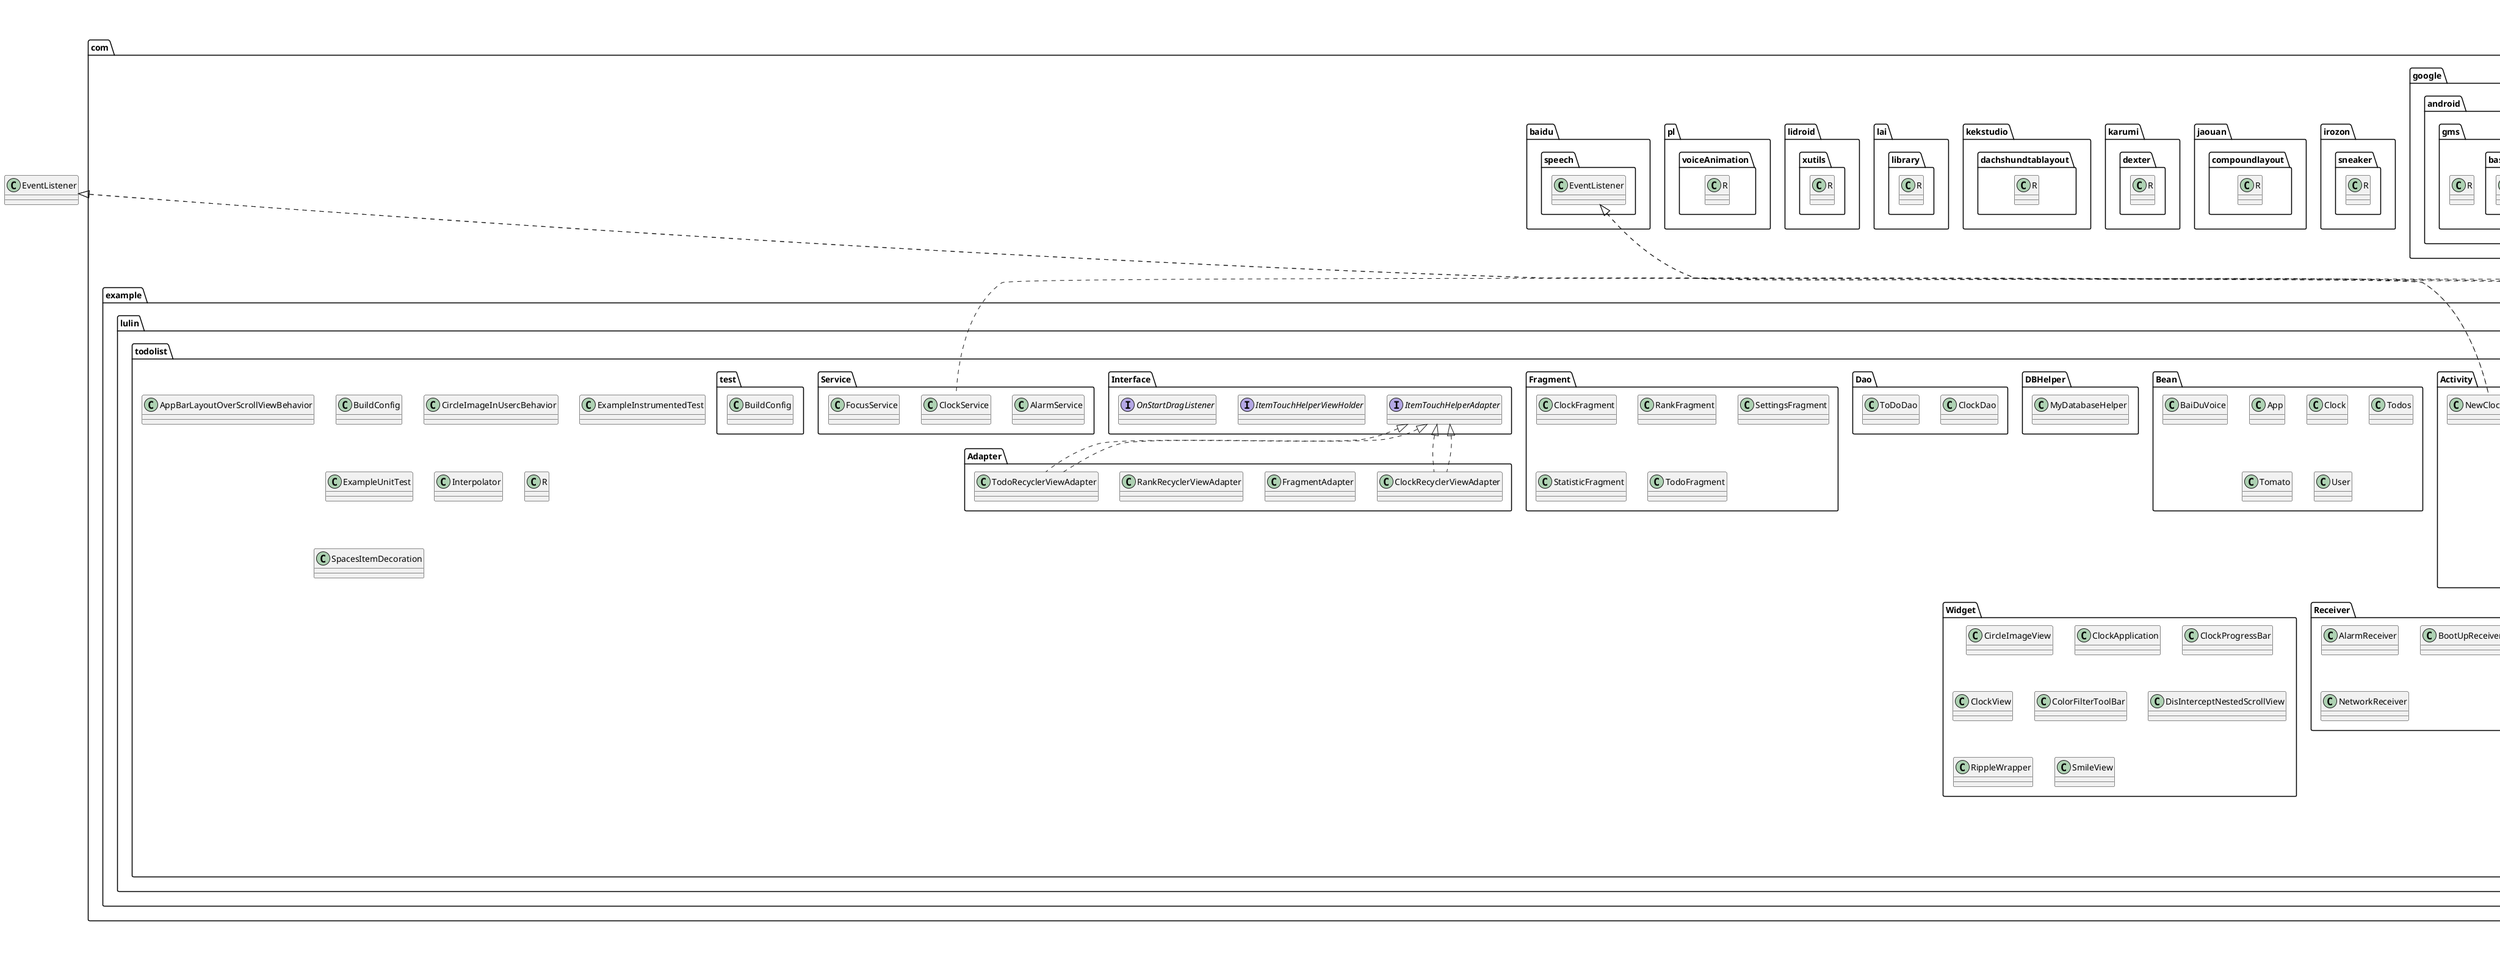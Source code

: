 @startuml

title __TOMOTODO's Class Diagram__\n

  namespace android.arch.core {
    class android.arch.core.R {
    }
  }
  

  namespace android.arch.core {
    class android.arch.core.R {
    }
  }
  

  namespace android.arch.lifecycle {
    class android.arch.lifecycle.R {
    }
  }
  

  namespace android.arch.lifecycle {
    class android.arch.lifecycle.R {
    }
  }
  

  namespace android.arch.lifecycle {
    namespace livedata.core {
      class android.arch.lifecycle.livedata.core.R {
      }
    }
  }
  

  namespace android.arch.lifecycle {
    namespace livedata.core {
      class android.arch.lifecycle.livedata.core.R {
      }
    }
  }
  

  namespace android.arch.lifecycle {
    namespace viewmodel {
      class android.arch.lifecycle.viewmodel.R {
      }
    }
  }
  

  namespace android.arch.lifecycle {
    namespace viewmodel {
      class android.arch.lifecycle.viewmodel.R {
      }
    }
  }
  

  namespace android.support.compat {
    class android.support.compat.R {
    }
  }
  

  namespace android.support.compat {
    class android.support.compat.R {
    }
  }
  

  namespace android.support.constraint {
    class android.support.constraint.R {
    }
  }
  

  namespace android.support.constraint {
    class android.support.constraint.R {
    }
  }
  

  namespace android.support.coreui {
    class android.support.coreui.R {
    }
  }
  

  namespace android.support.coreui {
    class android.support.coreui.R {
    }
  }
  

  namespace android.support.coreutils {
    class android.support.coreutils.R {
    }
  }
  

  namespace android.support.coreutils {
    class android.support.coreutils.R {
    }
  }
  

  namespace android.support.design {
    class android.support.design.R {
    }
  }
  

  namespace android.support.design {
    class android.support.design.R {
    }
  }
  

  namespace android.support.fragment {
    class android.support.fragment.R {
    }
  }
  

  namespace android.support.fragment {
    class android.support.fragment.R {
    }
  }
  

  namespace android.support.graphics.drawable {
    class android.support.graphics.drawable.R {
    }
  }
  

  namespace android.support.graphics.drawable {
    class android.support.graphics.drawable.R {
    }
  }
  

  namespace android.support.graphics.drawable {
    namespace animated {
      class android.support.graphics.drawable.animated.R {
      }
    }
  }
  

  namespace android.support.graphics.drawable {
    namespace animated {
      class android.support.graphics.drawable.animated.R {
      }
    }
  }
  

  namespace android.support.mediacompat {
    class android.support.mediacompat.R {
    }
  }
  

  namespace android.support.mediacompat {
    class android.support.mediacompat.R {
    }
  }
  

  namespace android.support.transition {
    class android.support.transition.R {
    }
  }
  

  namespace android.support.transition {
    class android.support.transition.R {
    }
  }
  

  namespace android.support.v4 {
    class android.support.v4.R {
    }
  }
  

  namespace android.support.v4 {
    class android.support.v4.R {
    }
  }
  

  namespace android.support.v7.appcompat {
    class android.support.v7.appcompat.R {
    }
  }
  

  namespace android.support.v7.appcompat {
    class android.support.v7.appcompat.R {
    }
  }
  

  namespace android.support.v7.cardview {
    class android.support.v7.cardview.R {
    }
  }
  

  namespace android.support.v7.cardview {
    class android.support.v7.cardview.R {
    }
  }
  

  namespace android.support.v7.preference {
    class android.support.v7.preference.R {
    }
  }
  

  namespace android.support.v7.preference {
    class android.support.v7.preference.R {
    }
  }
  

  namespace android.support.v7.recyclerview {
    class android.support.v7.recyclerview.R {
    }
  }
  

  namespace android.support.v7.recyclerview {
    class android.support.v7.recyclerview.R {
    }
  }
  

  namespace butterknife {
    class butterknife.R {
    }
  }
  

  namespace butterknife {
    class butterknife.R {
    }
  }
  

  namespace cn.bmob.aar {
    class cn.bmob.aar.R {
    }
  }
  

  namespace cn.bmob.aar {
    class cn.bmob.aar.R {
    }
  }
  

  namespace com.app.hubert.guide {
    class com.app.hubert.guide.R {
    }
  }
  

  namespace com.app.hubert.guide {
    class com.app.hubert.guide.R {
    }
  }
  

  namespace com.bumptech.glide {
    class com.bumptech.glide.R {
    }
  }
  

  namespace com.bumptech.glide {
    class com.bumptech.glide.R {
    }
  }
  

  namespace com.bumptech.glide {
    namespace gifdecoder {
      class com.bumptech.glide.gifdecoder.R {
      }
    }
  }
  

  namespace com.bumptech.glide {
    namespace gifdecoder {
      class com.bumptech.glide.gifdecoder.R {
      }
    }
  }
  

  namespace com.carmelo.library {
    class com.carmelo.library.R {
    }
  }
  

  namespace com.carmelo.library {
    class com.carmelo.library.R {
    }
  }
  

  namespace com.example.lulin.todolist {
    namespace Activity {
      class com.example.lulin.todolist.Activity.AboutActivity {
      }
    }
  }
  

  namespace com.example.lulin.todolist {
    namespace Activity {
      class com.example.lulin.todolist.Activity.AboutActivity {
      }
    }
  }
  

  namespace com.example.lulin.todolist {
    namespace Activity {
      class com.example.lulin.todolist.Activity.BasicActivity {
      }
    }
  }
  

  namespace com.example.lulin.todolist {
    namespace Activity {
      class com.example.lulin.todolist.Activity.BasicActivity {
      }
    }
  }
  

  namespace com.example.lulin.todolist {
    namespace Activity {
      class com.example.lulin.todolist.Activity.ClockActivity {
      }
    }
  }
  

  namespace com.example.lulin.todolist {
    namespace Activity {
      class com.example.lulin.todolist.Activity.ClockActivity {
      }
    }
  }
  

  namespace com.example.lulin.todolist {
    namespace Activity {
      class com.example.lulin.todolist.Activity.EditTodoActivity {
      }
    }
  }
  

  namespace com.example.lulin.todolist {
    namespace Activity {
      class com.example.lulin.todolist.Activity.EditTodoActivity {
      }
    }
  }
  

  namespace com.example.lulin.todolist {
    namespace Activity {
      class com.example.lulin.todolist.Activity.LoginActivity {
      }
    }
  }
  

  namespace com.example.lulin.todolist {
    namespace Activity {
      class com.example.lulin.todolist.Activity.LoginActivity {
      }
    }
  }
  

  namespace com.example.lulin.todolist {
    namespace Activity {
      class com.example.lulin.todolist.Activity.MainActivity {
      }
    }
  }
  

  namespace com.example.lulin.todolist {
    namespace Activity {
      class com.example.lulin.todolist.Activity.MainActivity {
      }
    }
  }
  

  namespace com.example.lulin.todolist {
    namespace Activity {
      class com.example.lulin.todolist.Activity.NewClockActivity {
      }
    }
  }
  

  namespace com.example.lulin.todolist {
    namespace Activity {
      class com.example.lulin.todolist.Activity.NewClockActivity {
      }
    }
  }
  

  namespace com.example.lulin.todolist {
    namespace Activity {
      class com.example.lulin.todolist.Activity.NewTodoActivity {
      }
    }
  }
  

  namespace com.example.lulin.todolist {
    namespace Activity {
      class com.example.lulin.todolist.Activity.NewTodoActivity {
      }
    }
  }
  

  namespace com.example.lulin.todolist {
    namespace Activity {
      class com.example.lulin.todolist.Activity.RegisterActivity {
      }
    }
  }
  

  namespace com.example.lulin.todolist {
    namespace Activity {
      class com.example.lulin.todolist.Activity.RegisterActivity {
      }
    }
  }
  

  namespace com.example.lulin.todolist {
    namespace Activity {
      class com.example.lulin.todolist.Activity.ScheduleActivity {
      }
    }
  }
  

  namespace com.example.lulin.todolist {
    namespace Activity {
      class com.example.lulin.todolist.Activity.ScheduleActivity {
      }
    }
  }
  

  namespace com.example.lulin.todolist {
    namespace Activity {
      class com.example.lulin.todolist.Activity.SettingsActivity {
      }
    }
  }
  

  namespace com.example.lulin.todolist {
    namespace Activity {
      class com.example.lulin.todolist.Activity.SettingsActivity {
      }
    }
  }
  

  namespace com.example.lulin.todolist {
    namespace Activity {
      class com.example.lulin.todolist.Activity.SplashActivity {
      }
    }
  }
  

  namespace com.example.lulin.todolist {
    namespace Activity {
      class com.example.lulin.todolist.Activity.SplashActivity {
      }
    }
  }
  

  namespace com.example.lulin.todolist {
    namespace Activity {
      class com.example.lulin.todolist.Activity.UserDataActivity {
      }
    }
  }
  

  namespace com.example.lulin.todolist {
    namespace Activity {
      class com.example.lulin.todolist.Activity.UserDataActivity {
      }
    }
  }
  

  namespace com.example.lulin.todolist {
    namespace Adapter {
      class com.example.lulin.todolist.Adapter.ClockRecyclerViewAdapter {
      }
    }
  }
  

  namespace com.example.lulin.todolist {
    namespace Adapter {
      class com.example.lulin.todolist.Adapter.ClockRecyclerViewAdapter {
      }
    }
  }
  

  namespace com.example.lulin.todolist {
    namespace Adapter {
      class com.example.lulin.todolist.Adapter.FragmentAdapter {
      }
    }
  }
  

  namespace com.example.lulin.todolist {
    namespace Adapter {
      class com.example.lulin.todolist.Adapter.FragmentAdapter {
      }
    }
  }
  

  namespace com.example.lulin.todolist {
    namespace Adapter {
      class com.example.lulin.todolist.Adapter.RankRecyclerViewAdapter {
      }
    }
  }
  

  namespace com.example.lulin.todolist {
    namespace Adapter {
      class com.example.lulin.todolist.Adapter.RankRecyclerViewAdapter {
      }
    }
  }
  

  namespace com.example.lulin.todolist {
    namespace Adapter {
      class com.example.lulin.todolist.Adapter.TodoRecyclerViewAdapter {
      }
    }
  }
  

  namespace com.example.lulin.todolist {
    namespace Adapter {
      class com.example.lulin.todolist.Adapter.TodoRecyclerViewAdapter {
      }
    }
  }
  

  namespace com.example.lulin.todolist {
    class com.example.lulin.todolist.AppBarLayoutOverScrollViewBehavior {
    }
  }
  

  namespace com.example.lulin.todolist {
    class com.example.lulin.todolist.AppBarLayoutOverScrollViewBehavior {
    }
  }
  

  namespace com.example.lulin.todolist {
    namespace Bean {
      class com.example.lulin.todolist.Bean.App {
      }
    }
  }
  

  namespace com.example.lulin.todolist {
    namespace Bean {
      class com.example.lulin.todolist.Bean.App {
      }
    }
  }
  

  namespace com.example.lulin.todolist {
    namespace Bean {
      class com.example.lulin.todolist.Bean.BaiDuVoice {
      }
    }
  }
  

  namespace com.example.lulin.todolist {
    namespace Bean {
      class com.example.lulin.todolist.Bean.BaiDuVoice {
      }
    }
  }
  

  namespace com.example.lulin.todolist {
    namespace Bean {
      class com.example.lulin.todolist.Bean.Clock {
      }
    }
  }
  

  namespace com.example.lulin.todolist {
    namespace Bean {
      class com.example.lulin.todolist.Bean.Clock {
      }
    }
  }
  

  namespace com.example.lulin.todolist {
    namespace Bean {
      class com.example.lulin.todolist.Bean.Todos {
      }
    }
  }
  

  namespace com.example.lulin.todolist {
    namespace Bean {
      class com.example.lulin.todolist.Bean.Todos {
      }
    }
  }
  

  namespace com.example.lulin.todolist {
    namespace Bean {
      class com.example.lulin.todolist.Bean.Tomato {
      }
    }
  }
  

  namespace com.example.lulin.todolist {
    namespace Bean {
      class com.example.lulin.todolist.Bean.Tomato {
      }
    }
  }
  

  namespace com.example.lulin.todolist {
    namespace Bean {
      class com.example.lulin.todolist.Bean.User {
      }
    }
  }
  

  namespace com.example.lulin.todolist {
    namespace Bean {
      class com.example.lulin.todolist.Bean.User {
      }
    }
  }
  

  namespace com.example.lulin.todolist {
    class com.example.lulin.todolist.BuildConfig {
    }
  }
  

  namespace com.example.lulin.todolist {
    class com.example.lulin.todolist.BuildConfig {
    }
  }
  

  namespace com.example.lulin.todolist {
    class com.example.lulin.todolist.CircleImageInUsercBehavior {
    }
  }
  

  namespace com.example.lulin.todolist {
    class com.example.lulin.todolist.CircleImageInUsercBehavior {
    }
  }
  

  namespace com.example.lulin.todolist {
    namespace DBHelper {
      class com.example.lulin.todolist.DBHelper.MyDatabaseHelper {
      }
    }
  }
  

  namespace com.example.lulin.todolist {
    namespace DBHelper {
      class com.example.lulin.todolist.DBHelper.MyDatabaseHelper {
      }
    }
  }
  

  namespace com.example.lulin.todolist {
    namespace Dao {
      class com.example.lulin.todolist.Dao.ClockDao {
      }
    }
  }
  

  namespace com.example.lulin.todolist {
    namespace Dao {
      class com.example.lulin.todolist.Dao.ClockDao {
      }
    }
  }
  

  namespace com.example.lulin.todolist {
    namespace Dao {
      class com.example.lulin.todolist.Dao.ToDoDao {
      }
    }
  }
  

  namespace com.example.lulin.todolist {
    namespace Dao {
      class com.example.lulin.todolist.Dao.ToDoDao {
      }
    }
  }
  

  namespace com.example.lulin.todolist {
    class com.example.lulin.todolist.ExampleInstrumentedTest {
    }
  }
  

  namespace com.example.lulin.todolist {
    class com.example.lulin.todolist.ExampleUnitTest {
    }
  }
  

  namespace com.example.lulin.todolist {
    namespace Fragment {
      class com.example.lulin.todolist.Fragment.ClockFragment {
      }
    }
  }
  

  namespace com.example.lulin.todolist {
    namespace Fragment {
      class com.example.lulin.todolist.Fragment.ClockFragment {
      }
    }
  }
  

  namespace com.example.lulin.todolist {
    namespace Fragment {
      class com.example.lulin.todolist.Fragment.RankFragment {
      }
    }
  }
  

  namespace com.example.lulin.todolist {
    namespace Fragment {
      class com.example.lulin.todolist.Fragment.RankFragment {
      }
    }
  }
  

  namespace com.example.lulin.todolist {
    namespace Fragment {
      class com.example.lulin.todolist.Fragment.SettingsFragment {
      }
    }
  }
  

  namespace com.example.lulin.todolist {
    namespace Fragment {
      class com.example.lulin.todolist.Fragment.SettingsFragment {
      }
    }
  }
  

  namespace com.example.lulin.todolist {
    namespace Fragment {
      class com.example.lulin.todolist.Fragment.StatisticFragment {
      }
    }
  }
  

  namespace com.example.lulin.todolist {
    namespace Fragment {
      class com.example.lulin.todolist.Fragment.StatisticFragment {
      }
    }
  }
  

  namespace com.example.lulin.todolist {
    namespace Fragment {
      class com.example.lulin.todolist.Fragment.TodoFragment {
      }
    }
  }
  

  namespace com.example.lulin.todolist {
    namespace Fragment {
      class com.example.lulin.todolist.Fragment.TodoFragment {
      }
    }
  }
  

  namespace com.example.lulin.todolist {
    namespace Interface {
      interface com.example.lulin.todolist.Interface.ItemTouchHelperAdapter {
      }
    }
  }
  

  namespace com.example.lulin.todolist {
    namespace Interface {
      interface com.example.lulin.todolist.Interface.ItemTouchHelperAdapter {
      }
    }
  }
  

  namespace com.example.lulin.todolist {
    namespace Interface {
      interface com.example.lulin.todolist.Interface.ItemTouchHelperViewHolder {
      }
    }
  }
  

  namespace com.example.lulin.todolist {
    namespace Interface {
      interface com.example.lulin.todolist.Interface.ItemTouchHelperViewHolder {
      }
    }
  }
  

  namespace com.example.lulin.todolist {
    namespace Interface {
      interface com.example.lulin.todolist.Interface.OnStartDragListener {
      }
    }
  }
  

  namespace com.example.lulin.todolist {
    namespace Interface {
      interface com.example.lulin.todolist.Interface.OnStartDragListener {
      }
    }
  }
  

  namespace com.example.lulin.todolist {
    class com.example.lulin.todolist.Interpolator {
    }
  }
  

  namespace com.example.lulin.todolist {
    class com.example.lulin.todolist.Interpolator {
    }
  }
  

  namespace com.example.lulin.todolist {
    class com.example.lulin.todolist.R {
    }
  }
  

  namespace com.example.lulin.todolist {
    class com.example.lulin.todolist.R {
    }
  }
  

  namespace com.example.lulin.todolist {
    namespace Receiver {
      class com.example.lulin.todolist.Receiver.AlarmReceiver {
      }
    }
  }
  

  namespace com.example.lulin.todolist {
    namespace Receiver {
      class com.example.lulin.todolist.Receiver.AlarmReceiver {
      }
    }
  }
  

  namespace com.example.lulin.todolist {
    namespace Receiver {
      class com.example.lulin.todolist.Receiver.BootUpReceiver {
      }
    }
  }
  

  namespace com.example.lulin.todolist {
    namespace Receiver {
      class com.example.lulin.todolist.Receiver.BootUpReceiver {
      }
    }
  }
  

  namespace com.example.lulin.todolist {
    namespace Receiver {
      class com.example.lulin.todolist.Receiver.NetworkReceiver {
      }
    }
  }
  

  namespace com.example.lulin.todolist {
    namespace Receiver {
      class com.example.lulin.todolist.Receiver.NetworkReceiver {
      }
    }
  }
  

  namespace com.example.lulin.todolist {
    namespace Service {
      class com.example.lulin.todolist.Service.AlarmService {
      }
    }
  }
  

  namespace com.example.lulin.todolist {
    namespace Service {
      class com.example.lulin.todolist.Service.AlarmService {
      }
    }
  }
  

  namespace com.example.lulin.todolist {
    namespace Service {
      class com.example.lulin.todolist.Service.ClockService {
      }
    }
  }
  

  namespace com.example.lulin.todolist {
    namespace Service {
      class com.example.lulin.todolist.Service.ClockService {
      }
    }
  }
  

  namespace com.example.lulin.todolist {
    namespace Service {
      class com.example.lulin.todolist.Service.FocusService {
      }
    }
  }
  

  namespace com.example.lulin.todolist {
    namespace Service {
      class com.example.lulin.todolist.Service.FocusService {
      }
    }
  }
  

  namespace com.example.lulin.todolist {
    class com.example.lulin.todolist.SpacesItemDecoration {
    }
  }
  

  namespace com.example.lulin.todolist {
    class com.example.lulin.todolist.SpacesItemDecoration {
    }
  }
  

  namespace com.example.lulin.todolist {
    namespace Utils {
      class com.example.lulin.todolist.Utils.BitmapUtils {
      }
    }
  }
  

  namespace com.example.lulin.todolist {
    namespace Utils {
      class com.example.lulin.todolist.Utils.BitmapUtils {
      }
    }
  }
  

  namespace com.example.lulin.todolist {
    namespace Utils {
      class com.example.lulin.todolist.Utils.ClockItemTouchHelperCallback {
      }
    }
  }
  

  namespace com.example.lulin.todolist {
    namespace Utils {
      class com.example.lulin.todolist.Utils.ClockItemTouchHelperCallback {
      }
    }
  }
  

  namespace com.example.lulin.todolist {
    namespace Utils {
      class com.example.lulin.todolist.Utils.CountDownTimer {
      }
    }
  }
  

  namespace com.example.lulin.todolist {
    namespace Utils {
      class com.example.lulin.todolist.Utils.CountDownTimer {
      }
    }
  }
  

  namespace com.example.lulin.todolist {
    namespace Utils {
      class com.example.lulin.todolist.Utils.FileUtils {
      }
    }
  }
  

  namespace com.example.lulin.todolist {
    namespace Utils {
      class com.example.lulin.todolist.Utils.FileUtils {
      }
    }
  }
  

  namespace com.example.lulin.todolist {
    namespace Utils {
      class com.example.lulin.todolist.Utils.NetWorkUtils {
      }
    }
  }
  

  namespace com.example.lulin.todolist {
    namespace Utils {
      class com.example.lulin.todolist.Utils.NetWorkUtils {
      }
    }
  }
  

  namespace com.example.lulin.todolist {
    namespace Utils {
      class com.example.lulin.todolist.Utils.PermissionPageUtils {
      }
    }
  }
  

  namespace com.example.lulin.todolist {
    namespace Utils {
      class com.example.lulin.todolist.Utils.PermissionPageUtils {
      }
    }
  }
  

  namespace com.example.lulin.todolist {
    namespace Utils {
      class com.example.lulin.todolist.Utils.PhotoUtils {
      }
    }
  }
  

  namespace com.example.lulin.todolist {
    namespace Utils {
      class com.example.lulin.todolist.Utils.PhotoUtils {
      }
    }
  }
  

  namespace com.example.lulin.todolist {
    namespace Utils {
      class com.example.lulin.todolist.Utils.RecyclerItemClickListener {
      }
    }
  }
  

  namespace com.example.lulin.todolist {
    namespace Utils {
      class com.example.lulin.todolist.Utils.RecyclerItemClickListener {
      }
    }
  }
  

  namespace com.example.lulin.todolist {
    namespace Utils {
      class com.example.lulin.todolist.Utils.SPUtils {
      }
    }
  }
  

  namespace com.example.lulin.todolist {
    namespace Utils {
      class com.example.lulin.todolist.Utils.SPUtils {
      }
    }
  }
  

  namespace com.example.lulin.todolist {
    namespace Utils {
      class com.example.lulin.todolist.Utils.SeekBarPreference {
      }
    }
  }
  

  namespace com.example.lulin.todolist {
    namespace Utils {
      class com.example.lulin.todolist.Utils.SeekBarPreference {
      }
    }
  }
  

  namespace com.example.lulin.todolist {
    namespace Utils {
      class com.example.lulin.todolist.Utils.Sound {
      }
    }
  }
  

  namespace com.example.lulin.todolist {
    namespace Utils {
      class com.example.lulin.todolist.Utils.Sound {
      }
    }
  }
  

  namespace com.example.lulin.todolist {
    namespace Utils {
      class com.example.lulin.todolist.Utils.TimeFormatUtil {
      }
    }
  }
  

  namespace com.example.lulin.todolist {
    namespace Utils {
      class com.example.lulin.todolist.Utils.TimeFormatUtil {
      }
    }
  }
  

  namespace com.example.lulin.todolist {
    namespace Utils {
      class com.example.lulin.todolist.Utils.ToDoUtils {
      }
    }
  }
  

  namespace com.example.lulin.todolist {
    namespace Utils {
      class com.example.lulin.todolist.Utils.ToDoUtils {
      }
    }
  }
  

  namespace com.example.lulin.todolist {
    namespace Utils {
      class com.example.lulin.todolist.Utils.ToastUtils {
      }
    }
  }
  

  namespace com.example.lulin.todolist {
    namespace Utils {
      class com.example.lulin.todolist.Utils.ToastUtils {
      }
    }
  }
  

  namespace com.example.lulin.todolist {
    namespace Utils {
      class com.example.lulin.todolist.Utils.TodoItemTouchHelperCallback {
      }
    }
  }
  

  namespace com.example.lulin.todolist {
    namespace Utils {
      class com.example.lulin.todolist.Utils.TodoItemTouchHelperCallback {
      }
    }
  }
  

  namespace com.example.lulin.todolist {
    namespace Utils {
      class com.example.lulin.todolist.Utils.TomatoUtils {
      }
    }
  }
  

  namespace com.example.lulin.todolist {
    namespace Utils {
      class com.example.lulin.todolist.Utils.TomatoUtils {
      }
    }
  }
  

  namespace com.example.lulin.todolist {
    namespace Utils {
      class com.example.lulin.todolist.Utils.WakeLockHelper {
      }
    }
  }
  

  namespace com.example.lulin.todolist {
    namespace Utils {
      class com.example.lulin.todolist.Utils.WakeLockHelper {
      }
    }
  }
  

  namespace com.example.lulin.todolist {
    namespace Widget {
      class com.example.lulin.todolist.Widget.CircleImageView {
      }
    }
  }
  

  namespace com.example.lulin.todolist {
    namespace Widget {
      class com.example.lulin.todolist.Widget.CircleImageView {
      }
    }
  }
  

  namespace com.example.lulin.todolist {
    namespace Widget {
      class com.example.lulin.todolist.Widget.ClockApplication {
      }
    }
  }
  

  namespace com.example.lulin.todolist {
    namespace Widget {
      class com.example.lulin.todolist.Widget.ClockApplication {
      }
    }
  }
  

  namespace com.example.lulin.todolist {
    namespace Widget {
      class com.example.lulin.todolist.Widget.ClockProgressBar {
      }
    }
  }
  

  namespace com.example.lulin.todolist {
    namespace Widget {
      class com.example.lulin.todolist.Widget.ClockProgressBar {
      }
    }
  }
  

  namespace com.example.lulin.todolist {
    namespace Widget {
      class com.example.lulin.todolist.Widget.ClockView {
      }
    }
  }
  

  namespace com.example.lulin.todolist {
    namespace Widget {
      class com.example.lulin.todolist.Widget.ClockView {
      }
    }
  }
  

  namespace com.example.lulin.todolist {
    namespace Widget {
      class com.example.lulin.todolist.Widget.ColorFilterToolBar {
      }
    }
  }
  

  namespace com.example.lulin.todolist {
    namespace Widget {
      class com.example.lulin.todolist.Widget.ColorFilterToolBar {
      }
    }
  }
  

  namespace com.example.lulin.todolist {
    namespace Widget {
      class com.example.lulin.todolist.Widget.DisInterceptNestedScrollView {
      }
    }
  }
  

  namespace com.example.lulin.todolist {
    namespace Widget {
      class com.example.lulin.todolist.Widget.DisInterceptNestedScrollView {
      }
    }
  }
  

  namespace com.example.lulin.todolist {
    namespace Widget {
      class com.example.lulin.todolist.Widget.RippleWrapper {
      }
    }
  }
  

  namespace com.example.lulin.todolist {
    namespace Widget {
      class com.example.lulin.todolist.Widget.RippleWrapper {
      }
    }
  }
  

  namespace com.example.lulin.todolist {
    namespace Widget {
      class com.example.lulin.todolist.Widget.SmileView {
      }
    }
  }
  

  namespace com.example.lulin.todolist {
    namespace Widget {
      class com.example.lulin.todolist.Widget.SmileView {
      }
    }
  }
  

  namespace com.example.lulin.todolist {
    namespace test {
      class com.example.lulin.todolist.test.BuildConfig {
      }
    }
  }
  

  namespace com.github.jorgecastilloprz.library {
    class com.github.jorgecastilloprz.library.R {
    }
  }
  

  namespace com.github.jorgecastilloprz.library {
    class com.github.jorgecastilloprz.library.R {
    }
  }
  

  namespace com.github.vipulasri.timelineview {
    class com.github.vipulasri.timelineview.R {
    }
  }
  

  namespace com.github.vipulasri.timelineview {
    class com.github.vipulasri.timelineview.R {
    }
  }
  

  namespace com.github.ybq.android.spinkit {
    class com.github.ybq.android.spinkit.R {
    }
  }
  

  namespace com.github.ybq.android.spinkit {
    class com.github.ybq.android.spinkit.R {
    }
  }
  

  namespace com.google.android.gms {
    class com.google.android.gms.R {
    }
  }
  

  namespace com.google.android.gms {
    class com.google.android.gms.R {
    }
  }
  

  namespace com.google.android.gms {
    namespace appindexing {
      class com.google.android.gms.appindexing.R {
      }
    }
  }
  

  namespace com.google.android.gms {
    namespace appindexing {
      class com.google.android.gms.appindexing.R {
      }
    }
  }
  

  namespace com.google.android.gms {
    namespace base {
      class com.google.android.gms.base.R {
      }
    }
  }
  

  namespace com.google.android.gms {
    namespace base {
      class com.google.android.gms.base.R {
      }
    }
  }
  

  namespace com.irozon.sneaker {
    class com.irozon.sneaker.R {
    }
  }
  

  namespace com.irozon.sneaker {
    class com.irozon.sneaker.R {
    }
  }
  

  namespace com.jaouan.compoundlayout {
    class com.jaouan.compoundlayout.R {
    }
  }
  

  namespace com.jaouan.compoundlayout {
    class com.jaouan.compoundlayout.R {
    }
  }
  

  namespace com.karumi.dexter {
    class com.karumi.dexter.R {
    }
  }
  

  namespace com.karumi.dexter {
    class com.karumi.dexter.R {
    }
  }
  

  namespace com.kekstudio.dachshundtablayout {
    class com.kekstudio.dachshundtablayout.R {
    }
  }
  

  namespace com.kekstudio.dachshundtablayout {
    class com.kekstudio.dachshundtablayout.R {
    }
  }
  

  namespace com.lai.library {
    class com.lai.library.R {
    }
  }
  

  namespace com.lai.library {
    class com.lai.library.R {
    }
  }
  

  namespace com.lidroid.xutils {
    class com.lidroid.xutils.R {
    }
  }
  

  namespace com.lidroid.xutils {
    class com.lidroid.xutils.R {
    }
  }
  

  namespace com.pl.voiceAnimation {
    class com.pl.voiceAnimation.R {
    }
  }
  

  namespace com.pl.voiceAnimation {
    class com.pl.voiceAnimation.R {
    }
  }
  

  namespace de.hdodenhof.circleimageview {
    class de.hdodenhof.circleimageview.R {
    }
  }
  

  namespace de.hdodenhof.circleimageview {
    class de.hdodenhof.circleimageview.R {
    }
  }
  

  namespace es.dmoral.toasty {
    class es.dmoral.toasty.R {
    }
  }
  

  namespace es.dmoral.toasty {
    class es.dmoral.toasty.R {
    }
  }
  

  namespace io.codetail.view {
    class io.codetail.view.R {
    }
  }
  

  namespace io.codetail.view {
    class io.codetail.view.R {
    }
  }
  

  namespace io.reactivex.android {
    class io.reactivex.android.R {
    }
  }
  

  namespace io.reactivex.android {
    class io.reactivex.android.R {
    }
  }
  

  namespace jp.wasabeef.glide.transformations {
    class jp.wasabeef.glide.transformations.R {
    }
  }
  

  namespace jp.wasabeef.glide.transformations {
    class jp.wasabeef.glide.transformations.R {
    }
  }
  

  namespace me.drakeet.materialdialog {
    class me.drakeet.materialdialog.R {
    }
  }
  

  namespace me.drakeet.materialdialog {
    class me.drakeet.materialdialog.R {
    }
  }
  

  namespace me.drakeet.multitype {
    class me.drakeet.multitype.R {
    }
  }
  

  namespace me.drakeet.multitype {
    class me.drakeet.multitype.R {
    }
  }
  

  namespace me.drakeet.support.about {
    class me.drakeet.support.about.R {
    }
  }
  

  namespace me.drakeet.support.about {
    class me.drakeet.support.about.R {
    }
  }
  

  namespace site.gemus.openingstartanimation {
    class site.gemus.openingstartanimation.R {
    }
  }
  

  namespace site.gemus.openingstartanimation {
    class site.gemus.openingstartanimation.R {
    }
  }
  

  namespace top.wefor.circularanim {
    class top.wefor.circularanim.R {
    }
  }
  

  namespace top.wefor.circularanim {
    class top.wefor.circularanim.R {
    }
  }
  

  com.example.lulin.todolist.Activity.LoginActivity .up.|> android.view.View.OnClickListener
  com.example.lulin.todolist.Activity.LoginActivity .up.|> OnClickListener
  com.example.lulin.todolist.Activity.MainActivity .up.|> NavigationView.OnNavigationItemSelectedListener
  com.example.lulin.todolist.Activity.MainActivity .up.|> View.OnClickListener
  com.example.lulin.todolist.Activity.MainActivity .up.|> android.support.design.widget.NavigationView.OnNavigationItemSelectedListener
  com.example.lulin.todolist.Activity.MainActivity .up.|> android.view.View.OnClickListener
  com.example.lulin.todolist.Activity.NewClockActivity .up.|> EventListener
  com.example.lulin.todolist.Activity.NewClockActivity .up.|> com.baidu.speech.EventListener
  com.example.lulin.todolist.Activity.NewTodoActivity .up.|> EventListener
  com.example.lulin.todolist.Activity.NewTodoActivity .up.|> com.baidu.speech.EventListener
  com.example.lulin.todolist.Activity.RegisterActivity .up.|> View.OnClickListener
  com.example.lulin.todolist.Activity.RegisterActivity .up.|> android.view.View.OnClickListener
  com.example.lulin.todolist.Activity.UserDataActivity .up.|> android.view.View.OnClickListener
  com.example.lulin.todolist.Activity.UserDataActivity .up.|> View.OnClickListener
  com.example.lulin.todolist.Adapter.ClockRecyclerViewAdapter .up.|> ItemTouchHelperAdapter
  com.example.lulin.todolist.Adapter.ClockRecyclerViewAdapter .up.|> com.example.lulin.todolist.Interface.ItemTouchHelperAdapter
  com.example.lulin.todolist.Adapter.TodoRecyclerViewAdapter .up.|> ItemTouchHelperAdapter
  com.example.lulin.todolist.Adapter.TodoRecyclerViewAdapter .up.|> com.example.lulin.todolist.Interface.ItemTouchHelperAdapter
  com.example.lulin.todolist.AppBarLayoutOverScrollViewBehavior o-- com.example.lulin.todolist.AppBarLayoutOverScrollViewBehavior.onProgressChangeListener : onProgressChangeListener
  com.example.lulin.todolist.Bean.BaiDuVoice o-- com.example.lulin.todolist.Bean.BaiDuVoice.OriginResultBean : origin_result
  com.example.lulin.todolist.Service.ClockService .up.|> com.example.lulin.todolist.Utils.CountDownTimer.OnCountDownTickListener
  com.example.lulin.todolist.Service.ClockService .up.|> CountDownTimer.OnCountDownTickListener
  com.example.lulin.todolist.Utils.CountDownTimer o-- com.example.lulin.todolist.Utils.CountDownTimer.OnCountDownTickListener : mOnCountDownTickListener
  com.example.lulin.todolist.Utils.RecyclerItemClickListener .up.|> android.support.v7.widget.RecyclerView.OnItemTouchListener
  com.example.lulin.todolist.Utils.RecyclerItemClickListener .up.|> RecyclerView.OnItemTouchListener
  com.example.lulin.todolist.Utils.RecyclerItemClickListener o-- com.example.lulin.todolist.Utils.RecyclerItemClickListener.OnItemClickListener : mListener
  com.example.lulin.todolist.Utils.SeekBarPreference .up.|> android.widget.SeekBar.OnSeekBarChangeListener
  com.example.lulin.todolist.Utils.SeekBarPreference .up.|> SeekBar.OnSeekBarChangeListener


right footer


PlantUML diagram generated by SketchIt! (https://bitbucket.org/pmesmeur/sketch.it)
For more information about this tool, please contact philippe.mesmeur@gmail.com
endfooter

@enduml
